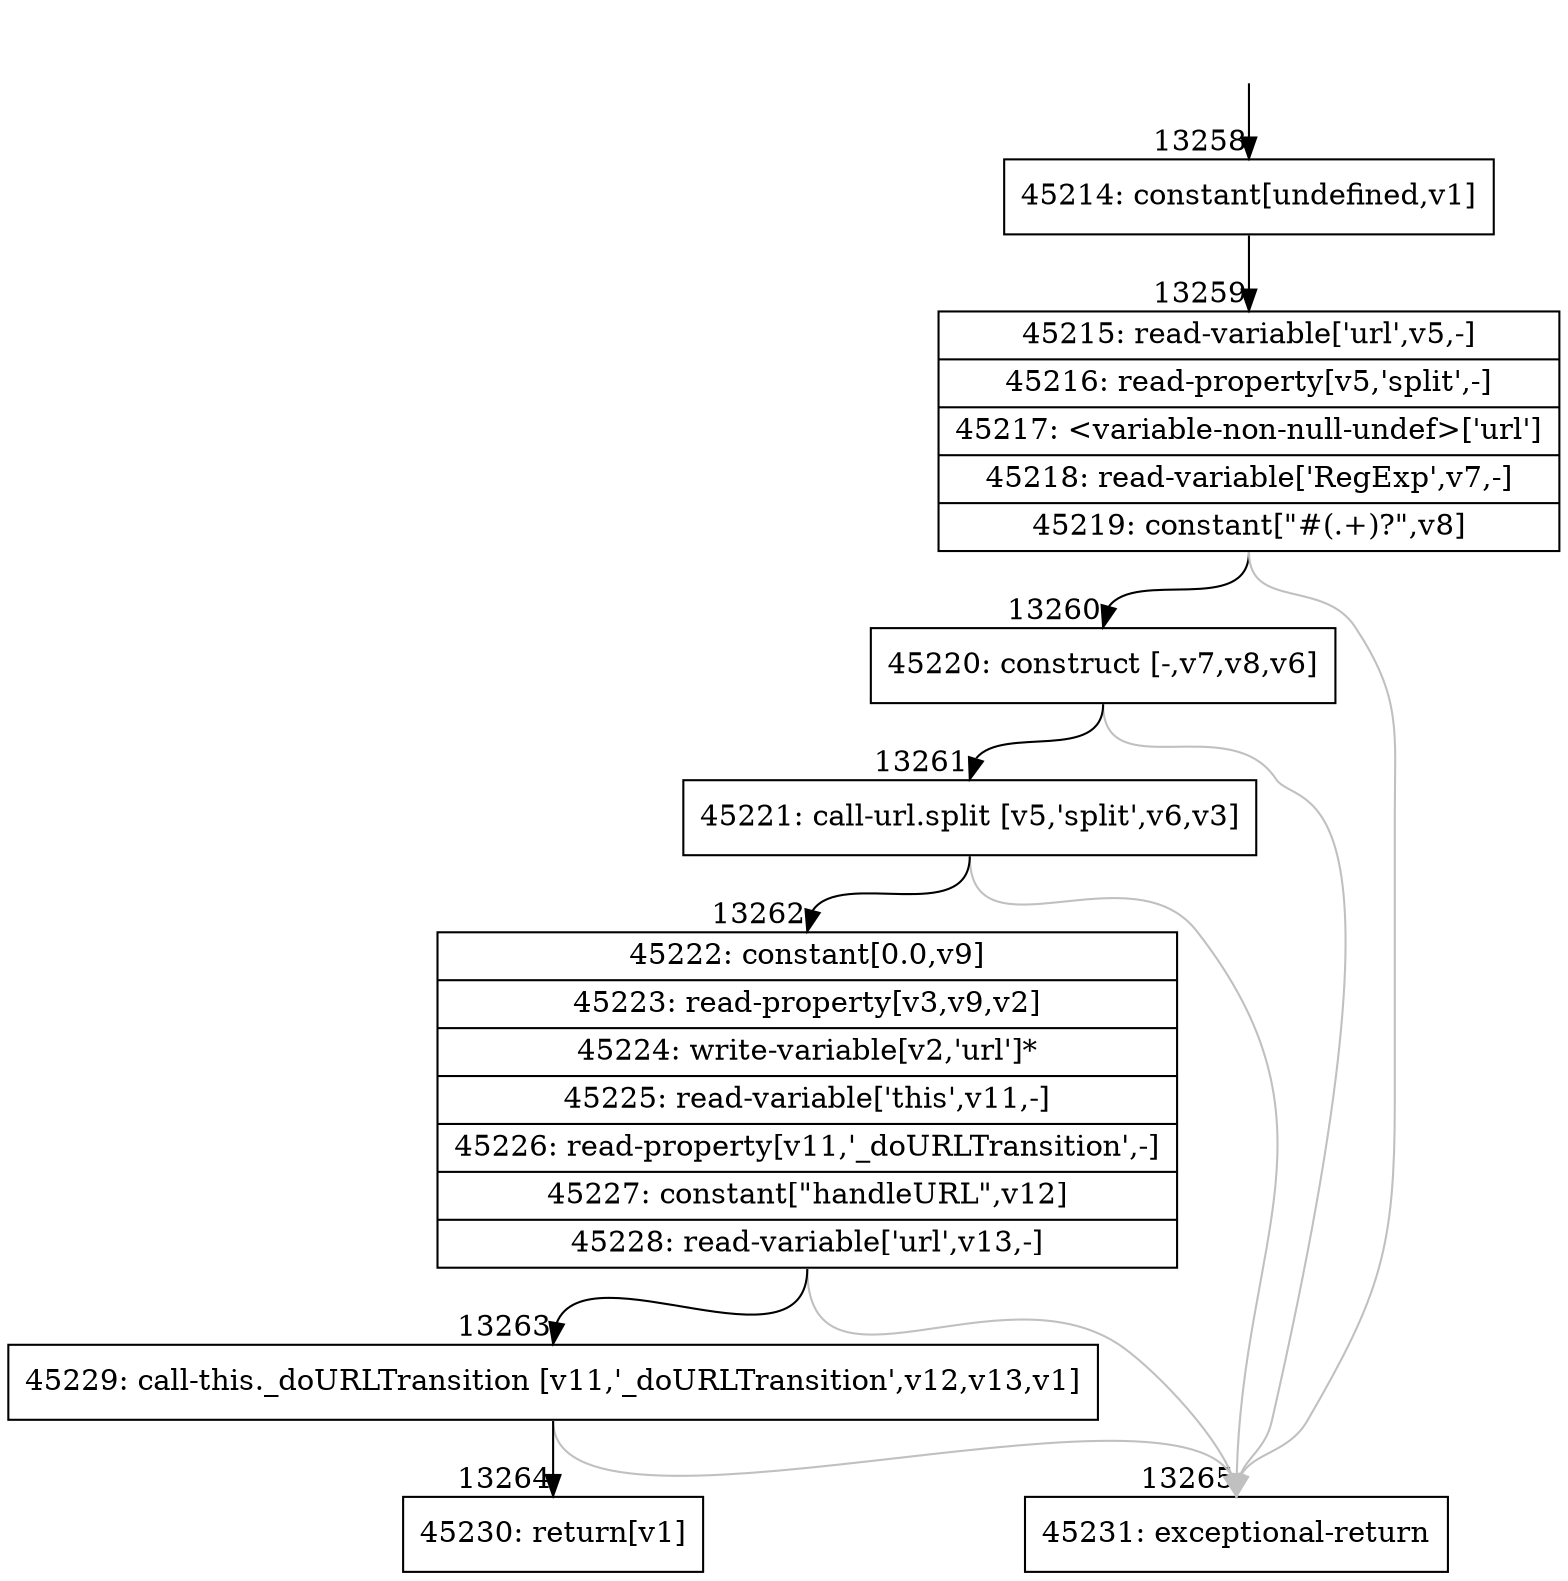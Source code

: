 digraph {
rankdir="TD"
BB_entry1093[shape=none,label=""];
BB_entry1093 -> BB13258 [tailport=s, headport=n, headlabel="    13258"]
BB13258 [shape=record label="{45214: constant[undefined,v1]}" ] 
BB13258 -> BB13259 [tailport=s, headport=n, headlabel="      13259"]
BB13259 [shape=record label="{45215: read-variable['url',v5,-]|45216: read-property[v5,'split',-]|45217: \<variable-non-null-undef\>['url']|45218: read-variable['RegExp',v7,-]|45219: constant[\"#(.+)?\",v8]}" ] 
BB13259 -> BB13260 [tailport=s, headport=n, headlabel="      13260"]
BB13259 -> BB13265 [tailport=s, headport=n, color=gray, headlabel="      13265"]
BB13260 [shape=record label="{45220: construct [-,v7,v8,v6]}" ] 
BB13260 -> BB13261 [tailport=s, headport=n, headlabel="      13261"]
BB13260 -> BB13265 [tailport=s, headport=n, color=gray]
BB13261 [shape=record label="{45221: call-url.split [v5,'split',v6,v3]}" ] 
BB13261 -> BB13262 [tailport=s, headport=n, headlabel="      13262"]
BB13261 -> BB13265 [tailport=s, headport=n, color=gray]
BB13262 [shape=record label="{45222: constant[0.0,v9]|45223: read-property[v3,v9,v2]|45224: write-variable[v2,'url']*|45225: read-variable['this',v11,-]|45226: read-property[v11,'_doURLTransition',-]|45227: constant[\"handleURL\",v12]|45228: read-variable['url',v13,-]}" ] 
BB13262 -> BB13263 [tailport=s, headport=n, headlabel="      13263"]
BB13262 -> BB13265 [tailport=s, headport=n, color=gray]
BB13263 [shape=record label="{45229: call-this._doURLTransition [v11,'_doURLTransition',v12,v13,v1]}" ] 
BB13263 -> BB13264 [tailport=s, headport=n, headlabel="      13264"]
BB13263 -> BB13265 [tailport=s, headport=n, color=gray]
BB13264 [shape=record label="{45230: return[v1]}" ] 
BB13265 [shape=record label="{45231: exceptional-return}" ] 
//#$~ 24918
}
